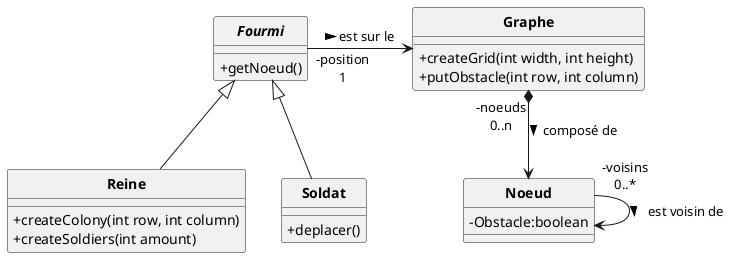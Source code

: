@startuml
'https://plantuml.com/sequence-diagram
skinparam style strictuml
skinparam classAttributeIconSize 0
skinparam circledCharacterRadius 0
skinparam circledCharacterFontSize 0
skinparam classFontStyle Bold
'autonumber

class Graphe {
    +createGrid(int width, int height)
    +putObstacle(int row, int column)
}
class Noeud{
    -Obstacle:boolean
}

abstract Fourmi {
    +getNoeud()
}
class Reine extends Fourmi{
    +createColony(int row, int column)
    +createSoldiers(int amount)
}
class Soldat extends Fourmi{
    +deplacer()
}

Graphe "-noeuds\n0..n" *--> Noeud : composé de >
Fourmi "-position\n1" -> Graphe : est sur le >
Noeud "-voisins\n0..*" -> Noeud : est voisin de >

@enduml